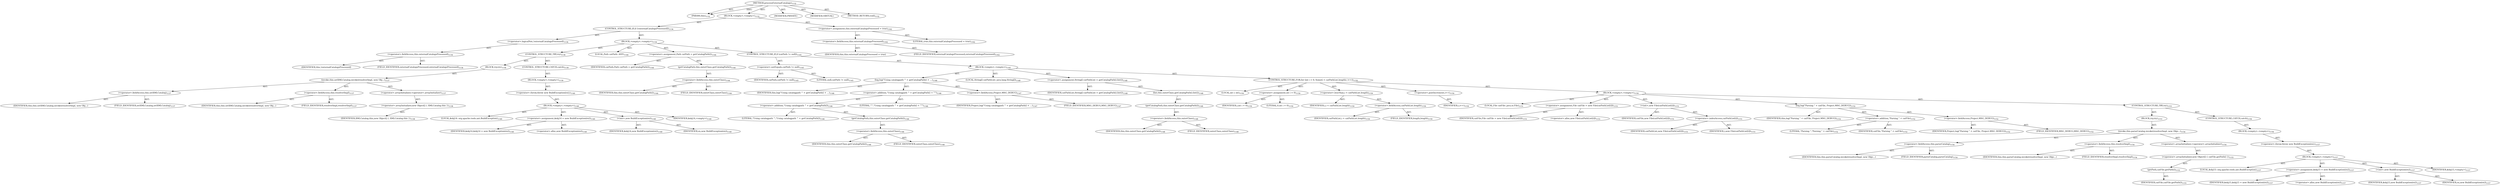 digraph "processExternalCatalogs" {  
"111669149728" [label = <(METHOD,processExternalCatalogs)<SUB>1132</SUB>> ]
"115964117020" [label = <(PARAM,this)<SUB>1132</SUB>> ]
"25769803920" [label = <(BLOCK,&lt;empty&gt;,&lt;empty&gt;)<SUB>1132</SUB>> ]
"47244640353" [label = <(CONTROL_STRUCTURE,IF,if (!externalCatalogsProcessed))<SUB>1134</SUB>> ]
"30064771711" [label = <(&lt;operator&gt;.logicalNot,!externalCatalogsProcessed)<SUB>1134</SUB>> ]
"30064771712" [label = <(&lt;operator&gt;.fieldAccess,this.externalCatalogsProcessed)<SUB>1134</SUB>> ]
"68719477296" [label = <(IDENTIFIER,this,!externalCatalogsProcessed)> ]
"55834574944" [label = <(FIELD_IDENTIFIER,externalCatalogsProcessed,externalCatalogsProcessed)<SUB>1134</SUB>> ]
"25769803921" [label = <(BLOCK,&lt;empty&gt;,&lt;empty&gt;)<SUB>1134</SUB>> ]
"47244640354" [label = <(CONTROL_STRUCTURE,TRY,try)<SUB>1136</SUB>> ]
"25769803922" [label = <(BLOCK,try,try)<SUB>1136</SUB>> ]
"30064771713" [label = <(invoke,this.setXMLCatalog.invoke(resolverImpl, new Obj...)<SUB>1137</SUB>> ]
"30064771714" [label = <(&lt;operator&gt;.fieldAccess,this.setXMLCatalog)<SUB>1137</SUB>> ]
"68719477297" [label = <(IDENTIFIER,this,this.setXMLCatalog.invoke(resolverImpl, new Obj...)> ]
"55834574945" [label = <(FIELD_IDENTIFIER,setXMLCatalog,setXMLCatalog)<SUB>1137</SUB>> ]
"30064771715" [label = <(&lt;operator&gt;.fieldAccess,this.resolverImpl)<SUB>1137</SUB>> ]
"68719477298" [label = <(IDENTIFIER,this,this.setXMLCatalog.invoke(resolverImpl, new Obj...)> ]
"55834574946" [label = <(FIELD_IDENTIFIER,resolverImpl,resolverImpl)<SUB>1137</SUB>> ]
"30064771716" [label = <(&lt;operator&gt;.arrayInitializer,&lt;operator&gt;.arrayInitializer)<SUB>1137</SUB>> ]
"30064771717" [label = <(&lt;operator&gt;.arrayInitializer,new Object[] { XMLCatalog.this })<SUB>1138</SUB>> ]
"68719476845" [label = <(IDENTIFIER,XMLCatalog.this,new Object[] { XMLCatalog.this })<SUB>1138</SUB>> ]
"47244640355" [label = <(CONTROL_STRUCTURE,CATCH,catch)<SUB>1139</SUB>> ]
"25769803923" [label = <(BLOCK,&lt;empty&gt;,&lt;empty&gt;)<SUB>1139</SUB>> ]
"30064771718" [label = <(&lt;operator&gt;.throw,throw new BuildException(ex);)<SUB>1140</SUB>> ]
"25769803924" [label = <(BLOCK,&lt;empty&gt;,&lt;empty&gt;)<SUB>1140</SUB>> ]
"94489280586" [label = <(LOCAL,$obj14: org.apache.tools.ant.BuildException)<SUB>1140</SUB>> ]
"30064771719" [label = <(&lt;operator&gt;.assignment,$obj14 = new BuildException(ex))<SUB>1140</SUB>> ]
"68719477299" [label = <(IDENTIFIER,$obj14,$obj14 = new BuildException(ex))<SUB>1140</SUB>> ]
"30064771720" [label = <(&lt;operator&gt;.alloc,new BuildException(ex))<SUB>1140</SUB>> ]
"30064771721" [label = <(&lt;init&gt;,new BuildException(ex))<SUB>1140</SUB>> ]
"68719477300" [label = <(IDENTIFIER,$obj14,new BuildException(ex))<SUB>1140</SUB>> ]
"68719477301" [label = <(IDENTIFIER,ex,new BuildException(ex))<SUB>1140</SUB>> ]
"68719477302" [label = <(IDENTIFIER,$obj14,&lt;empty&gt;)<SUB>1140</SUB>> ]
"94489280587" [label = <(LOCAL,Path catPath: ANY)<SUB>1144</SUB>> ]
"30064771722" [label = <(&lt;operator&gt;.assignment,Path catPath = getCatalogPath())<SUB>1144</SUB>> ]
"68719477303" [label = <(IDENTIFIER,catPath,Path catPath = getCatalogPath())<SUB>1144</SUB>> ]
"30064771723" [label = <(getCatalogPath,this.outerClass.getCatalogPath())<SUB>1144</SUB>> ]
"30064771724" [label = <(&lt;operator&gt;.fieldAccess,this.outerClass)<SUB>1144</SUB>> ]
"68719476846" [label = <(IDENTIFIER,this,this.outerClass.getCatalogPath())<SUB>1144</SUB>> ]
"55834574947" [label = <(FIELD_IDENTIFIER,outerClass,outerClass)<SUB>1144</SUB>> ]
"47244640356" [label = <(CONTROL_STRUCTURE,IF,if (catPath != null))<SUB>1145</SUB>> ]
"30064771725" [label = <(&lt;operator&gt;.notEquals,catPath != null)<SUB>1145</SUB>> ]
"68719477304" [label = <(IDENTIFIER,catPath,catPath != null)<SUB>1145</SUB>> ]
"90194313340" [label = <(LITERAL,null,catPath != null)<SUB>1145</SUB>> ]
"25769803925" [label = <(BLOCK,&lt;empty&gt;,&lt;empty&gt;)<SUB>1145</SUB>> ]
"30064771726" [label = <(log,log(&quot;Using catalogpath '&quot; + getCatalogPath() + ...)<SUB>1146</SUB>> ]
"68719476848" [label = <(IDENTIFIER,this,log(&quot;Using catalogpath '&quot; + getCatalogPath() + ...)<SUB>1146</SUB>> ]
"30064771727" [label = <(&lt;operator&gt;.addition,&quot;Using catalogpath '&quot; + getCatalogPath() + &quot;'&quot;)<SUB>1146</SUB>> ]
"30064771728" [label = <(&lt;operator&gt;.addition,&quot;Using catalogpath '&quot; + getCatalogPath())<SUB>1146</SUB>> ]
"90194313341" [label = <(LITERAL,&quot;Using catalogpath '&quot;,&quot;Using catalogpath '&quot; + getCatalogPath())<SUB>1146</SUB>> ]
"30064771729" [label = <(getCatalogPath,this.outerClass.getCatalogPath())<SUB>1146</SUB>> ]
"30064771730" [label = <(&lt;operator&gt;.fieldAccess,this.outerClass)<SUB>1146</SUB>> ]
"68719476847" [label = <(IDENTIFIER,this,this.outerClass.getCatalogPath())<SUB>1146</SUB>> ]
"55834574948" [label = <(FIELD_IDENTIFIER,outerClass,outerClass)<SUB>1146</SUB>> ]
"90194313342" [label = <(LITERAL,&quot;'&quot;,&quot;Using catalogpath '&quot; + getCatalogPath() + &quot;'&quot;)<SUB>1146</SUB>> ]
"30064771731" [label = <(&lt;operator&gt;.fieldAccess,Project.MSG_DEBUG)<SUB>1147</SUB>> ]
"68719477305" [label = <(IDENTIFIER,Project,log(&quot;Using catalogpath '&quot; + getCatalogPath() + ...)<SUB>1147</SUB>> ]
"55834574949" [label = <(FIELD_IDENTIFIER,MSG_DEBUG,MSG_DEBUG)<SUB>1147</SUB>> ]
"94489280588" [label = <(LOCAL,String[] catPathList: java.lang.String[])<SUB>1148</SUB>> ]
"30064771732" [label = <(&lt;operator&gt;.assignment,String[] catPathList = getCatalogPath().list())<SUB>1148</SUB>> ]
"68719477306" [label = <(IDENTIFIER,catPathList,String[] catPathList = getCatalogPath().list())<SUB>1148</SUB>> ]
"30064771733" [label = <(list,this.outerClass.getCatalogPath().list())<SUB>1148</SUB>> ]
"30064771734" [label = <(getCatalogPath,this.outerClass.getCatalogPath())<SUB>1148</SUB>> ]
"30064771735" [label = <(&lt;operator&gt;.fieldAccess,this.outerClass)<SUB>1148</SUB>> ]
"68719476849" [label = <(IDENTIFIER,this,this.outerClass.getCatalogPath())<SUB>1148</SUB>> ]
"55834574950" [label = <(FIELD_IDENTIFIER,outerClass,outerClass)<SUB>1148</SUB>> ]
"47244640357" [label = <(CONTROL_STRUCTURE,FOR,for (int i = 0; Some(i &lt; catPathList.length); i++))<SUB>1150</SUB>> ]
"94489280589" [label = <(LOCAL,int i: int)<SUB>1150</SUB>> ]
"30064771736" [label = <(&lt;operator&gt;.assignment,int i = 0)<SUB>1150</SUB>> ]
"68719477307" [label = <(IDENTIFIER,i,int i = 0)<SUB>1150</SUB>> ]
"90194313343" [label = <(LITERAL,0,int i = 0)<SUB>1150</SUB>> ]
"30064771737" [label = <(&lt;operator&gt;.lessThan,i &lt; catPathList.length)<SUB>1150</SUB>> ]
"68719477308" [label = <(IDENTIFIER,i,i &lt; catPathList.length)<SUB>1150</SUB>> ]
"30064771738" [label = <(&lt;operator&gt;.fieldAccess,catPathList.length)<SUB>1150</SUB>> ]
"68719477309" [label = <(IDENTIFIER,catPathList,i &lt; catPathList.length)<SUB>1150</SUB>> ]
"55834574951" [label = <(FIELD_IDENTIFIER,length,length)<SUB>1150</SUB>> ]
"30064771739" [label = <(&lt;operator&gt;.postIncrement,i++)<SUB>1150</SUB>> ]
"68719477310" [label = <(IDENTIFIER,i,i++)<SUB>1150</SUB>> ]
"25769803926" [label = <(BLOCK,&lt;empty&gt;,&lt;empty&gt;)<SUB>1150</SUB>> ]
"94489280590" [label = <(LOCAL,File catFile: java.io.File)<SUB>1151</SUB>> ]
"30064771740" [label = <(&lt;operator&gt;.assignment,File catFile = new File(catPathList[i]))<SUB>1151</SUB>> ]
"68719477311" [label = <(IDENTIFIER,catFile,File catFile = new File(catPathList[i]))<SUB>1151</SUB>> ]
"30064771741" [label = <(&lt;operator&gt;.alloc,new File(catPathList[i]))<SUB>1151</SUB>> ]
"30064771742" [label = <(&lt;init&gt;,new File(catPathList[i]))<SUB>1151</SUB>> ]
"68719477312" [label = <(IDENTIFIER,catFile,new File(catPathList[i]))<SUB>1151</SUB>> ]
"30064771743" [label = <(&lt;operator&gt;.indexAccess,catPathList[i])<SUB>1151</SUB>> ]
"68719477313" [label = <(IDENTIFIER,catPathList,new File(catPathList[i]))<SUB>1151</SUB>> ]
"68719477314" [label = <(IDENTIFIER,i,new File(catPathList[i]))<SUB>1151</SUB>> ]
"30064771744" [label = <(log,log(&quot;Parsing &quot; + catFile, Project.MSG_DEBUG))<SUB>1152</SUB>> ]
"68719476850" [label = <(IDENTIFIER,this,log(&quot;Parsing &quot; + catFile, Project.MSG_DEBUG))<SUB>1152</SUB>> ]
"30064771745" [label = <(&lt;operator&gt;.addition,&quot;Parsing &quot; + catFile)<SUB>1152</SUB>> ]
"90194313344" [label = <(LITERAL,&quot;Parsing &quot;,&quot;Parsing &quot; + catFile)<SUB>1152</SUB>> ]
"68719477315" [label = <(IDENTIFIER,catFile,&quot;Parsing &quot; + catFile)<SUB>1152</SUB>> ]
"30064771746" [label = <(&lt;operator&gt;.fieldAccess,Project.MSG_DEBUG)<SUB>1152</SUB>> ]
"68719477316" [label = <(IDENTIFIER,Project,log(&quot;Parsing &quot; + catFile, Project.MSG_DEBUG))<SUB>1152</SUB>> ]
"55834574952" [label = <(FIELD_IDENTIFIER,MSG_DEBUG,MSG_DEBUG)<SUB>1152</SUB>> ]
"47244640358" [label = <(CONTROL_STRUCTURE,TRY,try)<SUB>1153</SUB>> ]
"25769803927" [label = <(BLOCK,try,try)<SUB>1153</SUB>> ]
"30064771747" [label = <(invoke,this.parseCatalog.invoke(resolverImpl, new Obje...)<SUB>1154</SUB>> ]
"30064771748" [label = <(&lt;operator&gt;.fieldAccess,this.parseCatalog)<SUB>1154</SUB>> ]
"68719477317" [label = <(IDENTIFIER,this,this.parseCatalog.invoke(resolverImpl, new Obje...)> ]
"55834574953" [label = <(FIELD_IDENTIFIER,parseCatalog,parseCatalog)<SUB>1154</SUB>> ]
"30064771749" [label = <(&lt;operator&gt;.fieldAccess,this.resolverImpl)<SUB>1154</SUB>> ]
"68719477318" [label = <(IDENTIFIER,this,this.parseCatalog.invoke(resolverImpl, new Obje...)> ]
"55834574954" [label = <(FIELD_IDENTIFIER,resolverImpl,resolverImpl)<SUB>1154</SUB>> ]
"30064771750" [label = <(&lt;operator&gt;.arrayInitializer,&lt;operator&gt;.arrayInitializer)<SUB>1154</SUB>> ]
"30064771751" [label = <(&lt;operator&gt;.arrayInitializer,new Object[] { catFile.getPath() })<SUB>1155</SUB>> ]
"30064771752" [label = <(getPath,catFile.getPath())<SUB>1155</SUB>> ]
"68719477319" [label = <(IDENTIFIER,catFile,catFile.getPath())<SUB>1155</SUB>> ]
"47244640359" [label = <(CONTROL_STRUCTURE,CATCH,catch)<SUB>1156</SUB>> ]
"25769803928" [label = <(BLOCK,&lt;empty&gt;,&lt;empty&gt;)<SUB>1156</SUB>> ]
"30064771753" [label = <(&lt;operator&gt;.throw,throw new BuildException(ex);)<SUB>1157</SUB>> ]
"25769803929" [label = <(BLOCK,&lt;empty&gt;,&lt;empty&gt;)<SUB>1157</SUB>> ]
"94489280591" [label = <(LOCAL,$obj15: org.apache.tools.ant.BuildException)<SUB>1157</SUB>> ]
"30064771754" [label = <(&lt;operator&gt;.assignment,$obj15 = new BuildException(ex))<SUB>1157</SUB>> ]
"68719477320" [label = <(IDENTIFIER,$obj15,$obj15 = new BuildException(ex))<SUB>1157</SUB>> ]
"30064771755" [label = <(&lt;operator&gt;.alloc,new BuildException(ex))<SUB>1157</SUB>> ]
"30064771756" [label = <(&lt;init&gt;,new BuildException(ex))<SUB>1157</SUB>> ]
"68719477321" [label = <(IDENTIFIER,$obj15,new BuildException(ex))<SUB>1157</SUB>> ]
"68719477322" [label = <(IDENTIFIER,ex,new BuildException(ex))<SUB>1157</SUB>> ]
"68719477323" [label = <(IDENTIFIER,$obj15,&lt;empty&gt;)<SUB>1157</SUB>> ]
"30064771757" [label = <(&lt;operator&gt;.assignment,this.externalCatalogsProcessed = true)<SUB>1162</SUB>> ]
"30064771758" [label = <(&lt;operator&gt;.fieldAccess,this.externalCatalogsProcessed)<SUB>1162</SUB>> ]
"68719477324" [label = <(IDENTIFIER,this,this.externalCatalogsProcessed = true)> ]
"55834574955" [label = <(FIELD_IDENTIFIER,externalCatalogsProcessed,externalCatalogsProcessed)<SUB>1162</SUB>> ]
"90194313345" [label = <(LITERAL,true,this.externalCatalogsProcessed = true)<SUB>1162</SUB>> ]
"133143986261" [label = <(MODIFIER,PRIVATE)> ]
"133143986262" [label = <(MODIFIER,VIRTUAL)> ]
"128849018912" [label = <(METHOD_RETURN,void)<SUB>1132</SUB>> ]
  "111669149728" -> "115964117020"  [ label = "AST: "] 
  "111669149728" -> "25769803920"  [ label = "AST: "] 
  "111669149728" -> "133143986261"  [ label = "AST: "] 
  "111669149728" -> "133143986262"  [ label = "AST: "] 
  "111669149728" -> "128849018912"  [ label = "AST: "] 
  "25769803920" -> "47244640353"  [ label = "AST: "] 
  "25769803920" -> "30064771757"  [ label = "AST: "] 
  "47244640353" -> "30064771711"  [ label = "AST: "] 
  "47244640353" -> "25769803921"  [ label = "AST: "] 
  "30064771711" -> "30064771712"  [ label = "AST: "] 
  "30064771712" -> "68719477296"  [ label = "AST: "] 
  "30064771712" -> "55834574944"  [ label = "AST: "] 
  "25769803921" -> "47244640354"  [ label = "AST: "] 
  "25769803921" -> "94489280587"  [ label = "AST: "] 
  "25769803921" -> "30064771722"  [ label = "AST: "] 
  "25769803921" -> "47244640356"  [ label = "AST: "] 
  "47244640354" -> "25769803922"  [ label = "AST: "] 
  "47244640354" -> "47244640355"  [ label = "AST: "] 
  "25769803922" -> "30064771713"  [ label = "AST: "] 
  "30064771713" -> "30064771714"  [ label = "AST: "] 
  "30064771713" -> "30064771715"  [ label = "AST: "] 
  "30064771713" -> "30064771716"  [ label = "AST: "] 
  "30064771714" -> "68719477297"  [ label = "AST: "] 
  "30064771714" -> "55834574945"  [ label = "AST: "] 
  "30064771715" -> "68719477298"  [ label = "AST: "] 
  "30064771715" -> "55834574946"  [ label = "AST: "] 
  "30064771716" -> "30064771717"  [ label = "AST: "] 
  "30064771717" -> "68719476845"  [ label = "AST: "] 
  "47244640355" -> "25769803923"  [ label = "AST: "] 
  "25769803923" -> "30064771718"  [ label = "AST: "] 
  "30064771718" -> "25769803924"  [ label = "AST: "] 
  "25769803924" -> "94489280586"  [ label = "AST: "] 
  "25769803924" -> "30064771719"  [ label = "AST: "] 
  "25769803924" -> "30064771721"  [ label = "AST: "] 
  "25769803924" -> "68719477302"  [ label = "AST: "] 
  "30064771719" -> "68719477299"  [ label = "AST: "] 
  "30064771719" -> "30064771720"  [ label = "AST: "] 
  "30064771721" -> "68719477300"  [ label = "AST: "] 
  "30064771721" -> "68719477301"  [ label = "AST: "] 
  "30064771722" -> "68719477303"  [ label = "AST: "] 
  "30064771722" -> "30064771723"  [ label = "AST: "] 
  "30064771723" -> "30064771724"  [ label = "AST: "] 
  "30064771724" -> "68719476846"  [ label = "AST: "] 
  "30064771724" -> "55834574947"  [ label = "AST: "] 
  "47244640356" -> "30064771725"  [ label = "AST: "] 
  "47244640356" -> "25769803925"  [ label = "AST: "] 
  "30064771725" -> "68719477304"  [ label = "AST: "] 
  "30064771725" -> "90194313340"  [ label = "AST: "] 
  "25769803925" -> "30064771726"  [ label = "AST: "] 
  "25769803925" -> "94489280588"  [ label = "AST: "] 
  "25769803925" -> "30064771732"  [ label = "AST: "] 
  "25769803925" -> "47244640357"  [ label = "AST: "] 
  "30064771726" -> "68719476848"  [ label = "AST: "] 
  "30064771726" -> "30064771727"  [ label = "AST: "] 
  "30064771726" -> "30064771731"  [ label = "AST: "] 
  "30064771727" -> "30064771728"  [ label = "AST: "] 
  "30064771727" -> "90194313342"  [ label = "AST: "] 
  "30064771728" -> "90194313341"  [ label = "AST: "] 
  "30064771728" -> "30064771729"  [ label = "AST: "] 
  "30064771729" -> "30064771730"  [ label = "AST: "] 
  "30064771730" -> "68719476847"  [ label = "AST: "] 
  "30064771730" -> "55834574948"  [ label = "AST: "] 
  "30064771731" -> "68719477305"  [ label = "AST: "] 
  "30064771731" -> "55834574949"  [ label = "AST: "] 
  "30064771732" -> "68719477306"  [ label = "AST: "] 
  "30064771732" -> "30064771733"  [ label = "AST: "] 
  "30064771733" -> "30064771734"  [ label = "AST: "] 
  "30064771734" -> "30064771735"  [ label = "AST: "] 
  "30064771735" -> "68719476849"  [ label = "AST: "] 
  "30064771735" -> "55834574950"  [ label = "AST: "] 
  "47244640357" -> "94489280589"  [ label = "AST: "] 
  "47244640357" -> "30064771736"  [ label = "AST: "] 
  "47244640357" -> "30064771737"  [ label = "AST: "] 
  "47244640357" -> "30064771739"  [ label = "AST: "] 
  "47244640357" -> "25769803926"  [ label = "AST: "] 
  "30064771736" -> "68719477307"  [ label = "AST: "] 
  "30064771736" -> "90194313343"  [ label = "AST: "] 
  "30064771737" -> "68719477308"  [ label = "AST: "] 
  "30064771737" -> "30064771738"  [ label = "AST: "] 
  "30064771738" -> "68719477309"  [ label = "AST: "] 
  "30064771738" -> "55834574951"  [ label = "AST: "] 
  "30064771739" -> "68719477310"  [ label = "AST: "] 
  "25769803926" -> "94489280590"  [ label = "AST: "] 
  "25769803926" -> "30064771740"  [ label = "AST: "] 
  "25769803926" -> "30064771742"  [ label = "AST: "] 
  "25769803926" -> "30064771744"  [ label = "AST: "] 
  "25769803926" -> "47244640358"  [ label = "AST: "] 
  "30064771740" -> "68719477311"  [ label = "AST: "] 
  "30064771740" -> "30064771741"  [ label = "AST: "] 
  "30064771742" -> "68719477312"  [ label = "AST: "] 
  "30064771742" -> "30064771743"  [ label = "AST: "] 
  "30064771743" -> "68719477313"  [ label = "AST: "] 
  "30064771743" -> "68719477314"  [ label = "AST: "] 
  "30064771744" -> "68719476850"  [ label = "AST: "] 
  "30064771744" -> "30064771745"  [ label = "AST: "] 
  "30064771744" -> "30064771746"  [ label = "AST: "] 
  "30064771745" -> "90194313344"  [ label = "AST: "] 
  "30064771745" -> "68719477315"  [ label = "AST: "] 
  "30064771746" -> "68719477316"  [ label = "AST: "] 
  "30064771746" -> "55834574952"  [ label = "AST: "] 
  "47244640358" -> "25769803927"  [ label = "AST: "] 
  "47244640358" -> "47244640359"  [ label = "AST: "] 
  "25769803927" -> "30064771747"  [ label = "AST: "] 
  "30064771747" -> "30064771748"  [ label = "AST: "] 
  "30064771747" -> "30064771749"  [ label = "AST: "] 
  "30064771747" -> "30064771750"  [ label = "AST: "] 
  "30064771748" -> "68719477317"  [ label = "AST: "] 
  "30064771748" -> "55834574953"  [ label = "AST: "] 
  "30064771749" -> "68719477318"  [ label = "AST: "] 
  "30064771749" -> "55834574954"  [ label = "AST: "] 
  "30064771750" -> "30064771751"  [ label = "AST: "] 
  "30064771751" -> "30064771752"  [ label = "AST: "] 
  "30064771752" -> "68719477319"  [ label = "AST: "] 
  "47244640359" -> "25769803928"  [ label = "AST: "] 
  "25769803928" -> "30064771753"  [ label = "AST: "] 
  "30064771753" -> "25769803929"  [ label = "AST: "] 
  "25769803929" -> "94489280591"  [ label = "AST: "] 
  "25769803929" -> "30064771754"  [ label = "AST: "] 
  "25769803929" -> "30064771756"  [ label = "AST: "] 
  "25769803929" -> "68719477323"  [ label = "AST: "] 
  "30064771754" -> "68719477320"  [ label = "AST: "] 
  "30064771754" -> "30064771755"  [ label = "AST: "] 
  "30064771756" -> "68719477321"  [ label = "AST: "] 
  "30064771756" -> "68719477322"  [ label = "AST: "] 
  "30064771757" -> "30064771758"  [ label = "AST: "] 
  "30064771757" -> "90194313345"  [ label = "AST: "] 
  "30064771758" -> "68719477324"  [ label = "AST: "] 
  "30064771758" -> "55834574955"  [ label = "AST: "] 
  "111669149728" -> "115964117020"  [ label = "DDG: "] 
}
